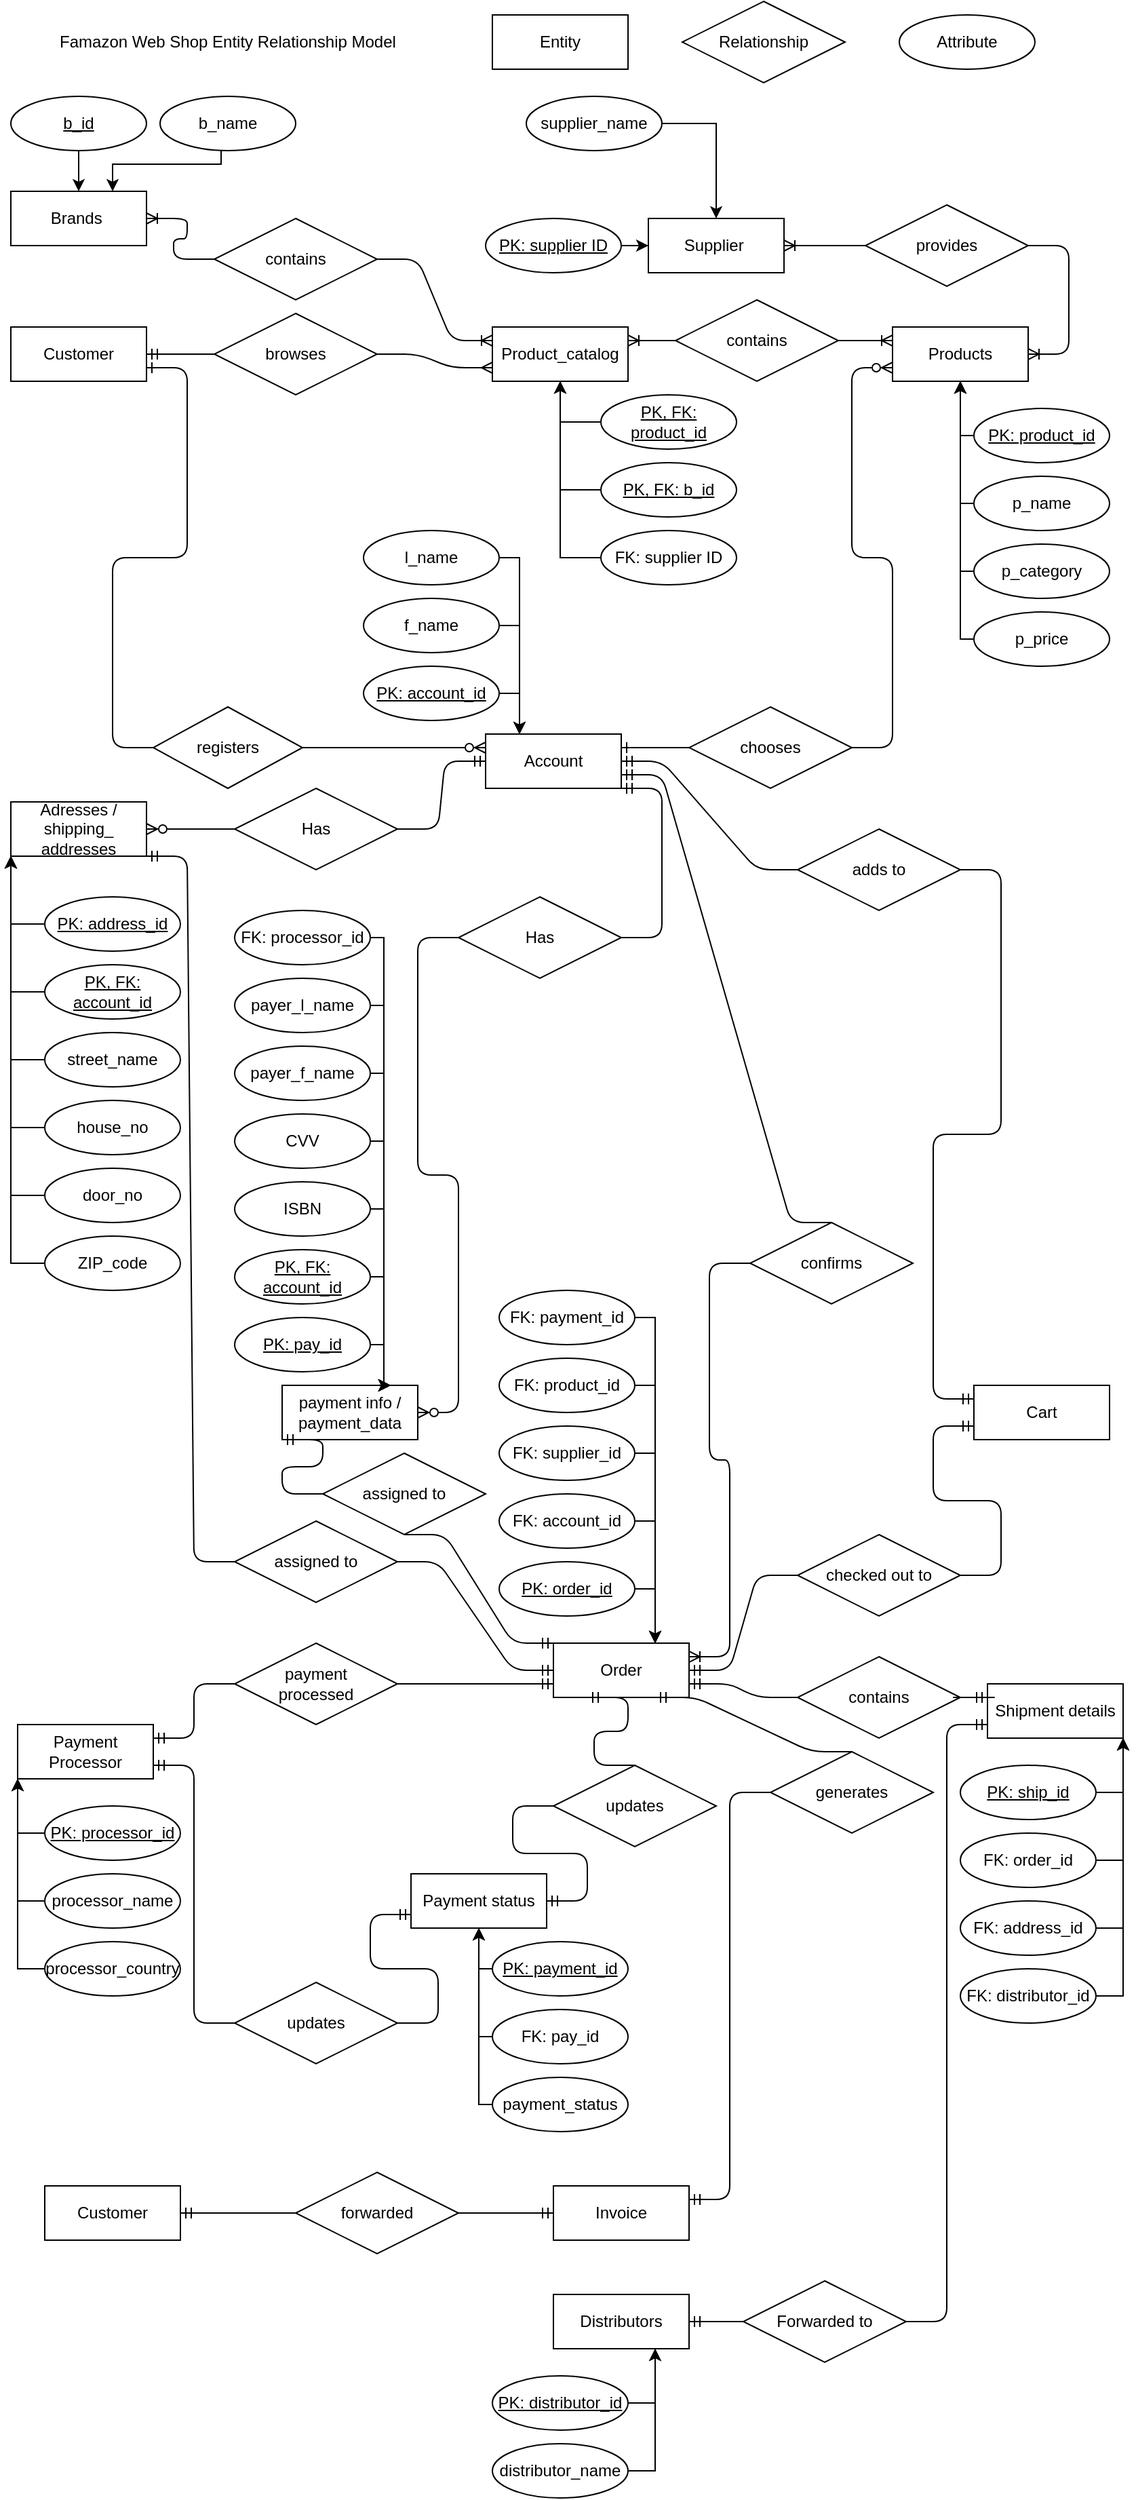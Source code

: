 <mxfile version="14.5.10" type="device"><diagram id="R2lEEEUBdFMjLlhIrx00" name="Page-1"><mxGraphModel dx="1155" dy="680" grid="1" gridSize="10" guides="1" tooltips="1" connect="1" arrows="1" fold="1" page="1" pageScale="1" pageWidth="850" pageHeight="1100" math="0" shadow="0" extFonts="Permanent Marker^https://fonts.googleapis.com/css?family=Permanent+Marker"><root><mxCell id="0"/><mxCell id="1" parent="0"/><mxCell id="iwod8kCGX-_8UVXkYe2u-27" value="Entity" style="whiteSpace=wrap;html=1;align=center;" vertex="1" parent="1"><mxGeometry x="370" y="20" width="100" height="40" as="geometry"/></mxCell><mxCell id="iwod8kCGX-_8UVXkYe2u-28" value="Famazon Web Shop Entity Relationship Model" style="text;html=1;strokeColor=none;fillColor=none;align=center;verticalAlign=middle;whiteSpace=wrap;rounded=0;" vertex="1" parent="1"><mxGeometry x="40" y="30" width="270" height="20" as="geometry"/></mxCell><mxCell id="iwod8kCGX-_8UVXkYe2u-29" value="Relationship" style="shape=rhombus;perimeter=rhombusPerimeter;whiteSpace=wrap;html=1;align=center;" vertex="1" parent="1"><mxGeometry x="510" y="10" width="120" height="60" as="geometry"/></mxCell><mxCell id="iwod8kCGX-_8UVXkYe2u-30" value="Attribute" style="ellipse;whiteSpace=wrap;html=1;align=center;" vertex="1" parent="1"><mxGeometry x="670" y="20" width="100" height="40" as="geometry"/></mxCell><mxCell id="iwod8kCGX-_8UVXkYe2u-31" value="Customer" style="whiteSpace=wrap;html=1;align=center;" vertex="1" parent="1"><mxGeometry x="15" y="250" width="100" height="40" as="geometry"/></mxCell><mxCell id="iwod8kCGX-_8UVXkYe2u-32" value="Has" style="shape=rhombus;perimeter=rhombusPerimeter;whiteSpace=wrap;html=1;align=center;" vertex="1" parent="1"><mxGeometry x="180" y="590" width="120" height="60" as="geometry"/></mxCell><mxCell id="iwod8kCGX-_8UVXkYe2u-33" value="payment info / payment_data" style="whiteSpace=wrap;html=1;align=center;" vertex="1" parent="1"><mxGeometry x="215" y="1030" width="100" height="40" as="geometry"/></mxCell><mxCell id="iwod8kCGX-_8UVXkYe2u-34" value="Has" style="shape=rhombus;perimeter=rhombusPerimeter;whiteSpace=wrap;html=1;align=center;" vertex="1" parent="1"><mxGeometry x="345" y="670" width="120" height="60" as="geometry"/></mxCell><mxCell id="iwod8kCGX-_8UVXkYe2u-35" value="Adresses / shipping_&lt;br&gt;addresses" style="whiteSpace=wrap;html=1;align=center;" vertex="1" parent="1"><mxGeometry x="15" y="600" width="100" height="40" as="geometry"/></mxCell><mxCell id="iwod8kCGX-_8UVXkYe2u-36" value="contains" style="shape=rhombus;perimeter=rhombusPerimeter;whiteSpace=wrap;html=1;align=center;" vertex="1" parent="1"><mxGeometry x="595" y="1230" width="120" height="60" as="geometry"/></mxCell><mxCell id="iwod8kCGX-_8UVXkYe2u-37" value="Product_catalog" style="whiteSpace=wrap;html=1;align=center;" vertex="1" parent="1"><mxGeometry x="370" y="250" width="100" height="40" as="geometry"/></mxCell><mxCell id="iwod8kCGX-_8UVXkYe2u-38" value="Supplier&amp;nbsp;" style="whiteSpace=wrap;html=1;align=center;" vertex="1" parent="1"><mxGeometry x="485" y="170" width="100" height="40" as="geometry"/></mxCell><mxCell id="iwod8kCGX-_8UVXkYe2u-39" value="provides" style="shape=rhombus;perimeter=rhombusPerimeter;whiteSpace=wrap;html=1;align=center;" vertex="1" parent="1"><mxGeometry x="645" y="160" width="120" height="60" as="geometry"/></mxCell><mxCell id="iwod8kCGX-_8UVXkYe2u-41" value="registers" style="shape=rhombus;perimeter=rhombusPerimeter;whiteSpace=wrap;html=1;align=center;" vertex="1" parent="1"><mxGeometry x="120" y="530" width="110" height="60" as="geometry"/></mxCell><mxCell id="iwod8kCGX-_8UVXkYe2u-42" value="Account" style="whiteSpace=wrap;html=1;align=center;" vertex="1" parent="1"><mxGeometry x="365" y="550" width="100" height="40" as="geometry"/></mxCell><mxCell id="iwod8kCGX-_8UVXkYe2u-45" value="Distributors" style="whiteSpace=wrap;html=1;align=center;" vertex="1" parent="1"><mxGeometry x="415" y="1700" width="100" height="40" as="geometry"/></mxCell><mxCell id="iwod8kCGX-_8UVXkYe2u-47" value="Order" style="whiteSpace=wrap;html=1;align=center;" vertex="1" parent="1"><mxGeometry x="415" y="1220" width="100" height="40" as="geometry"/></mxCell><mxCell id="iwod8kCGX-_8UVXkYe2u-48" value="Invoice" style="whiteSpace=wrap;html=1;align=center;" vertex="1" parent="1"><mxGeometry x="415" y="1620" width="100" height="40" as="geometry"/></mxCell><mxCell id="iwod8kCGX-_8UVXkYe2u-49" value="Payment status" style="whiteSpace=wrap;html=1;align=center;" vertex="1" parent="1"><mxGeometry x="310" y="1390" width="100" height="40" as="geometry"/></mxCell><mxCell id="iwod8kCGX-_8UVXkYe2u-50" value="Shipment details" style="whiteSpace=wrap;html=1;align=center;" vertex="1" parent="1"><mxGeometry x="735" y="1250" width="100" height="40" as="geometry"/></mxCell><mxCell id="iwod8kCGX-_8UVXkYe2u-51" value="Cart" style="whiteSpace=wrap;html=1;align=center;" vertex="1" parent="1"><mxGeometry x="725" y="1030" width="100" height="40" as="geometry"/></mxCell><mxCell id="iwod8kCGX-_8UVXkYe2u-52" value="Payment Processor" style="whiteSpace=wrap;html=1;align=center;" vertex="1" parent="1"><mxGeometry x="20" y="1280" width="100" height="40" as="geometry"/></mxCell><mxCell id="iwod8kCGX-_8UVXkYe2u-53" value="browses" style="shape=rhombus;perimeter=rhombusPerimeter;whiteSpace=wrap;html=1;align=center;" vertex="1" parent="1"><mxGeometry x="165" y="240" width="120" height="60" as="geometry"/></mxCell><mxCell id="iwod8kCGX-_8UVXkYe2u-54" value="contains" style="shape=rhombus;perimeter=rhombusPerimeter;whiteSpace=wrap;html=1;align=center;" vertex="1" parent="1"><mxGeometry x="165" y="170" width="120" height="60" as="geometry"/></mxCell><mxCell id="iwod8kCGX-_8UVXkYe2u-55" value="Brands&amp;nbsp;" style="whiteSpace=wrap;html=1;align=center;" vertex="1" parent="1"><mxGeometry x="15" y="150" width="100" height="40" as="geometry"/></mxCell><mxCell id="iwod8kCGX-_8UVXkYe2u-56" value="checked out to" style="shape=rhombus;perimeter=rhombusPerimeter;whiteSpace=wrap;html=1;align=center;" vertex="1" parent="1"><mxGeometry x="595" y="1140" width="120" height="60" as="geometry"/></mxCell><mxCell id="iwod8kCGX-_8UVXkYe2u-57" value="chooses" style="shape=rhombus;perimeter=rhombusPerimeter;whiteSpace=wrap;html=1;align=center;" vertex="1" parent="1"><mxGeometry x="515" y="530" width="120" height="60" as="geometry"/></mxCell><mxCell id="iwod8kCGX-_8UVXkYe2u-58" value="confirms" style="shape=rhombus;perimeter=rhombusPerimeter;whiteSpace=wrap;html=1;align=center;" vertex="1" parent="1"><mxGeometry x="560" y="910" width="120" height="60" as="geometry"/></mxCell><mxCell id="iwod8kCGX-_8UVXkYe2u-60" value="" style="edgeStyle=entityRelationEdgeStyle;fontSize=12;html=1;endArrow=ERmandOne;entryX=1;entryY=0.5;entryDx=0;entryDy=0;exitX=0;exitY=0.5;exitDx=0;exitDy=0;" edge="1" parent="1" source="iwod8kCGX-_8UVXkYe2u-53" target="iwod8kCGX-_8UVXkYe2u-31"><mxGeometry width="100" height="100" relative="1" as="geometry"><mxPoint x="325" y="460" as="sourcePoint"/><mxPoint x="425" y="360" as="targetPoint"/></mxGeometry></mxCell><mxCell id="iwod8kCGX-_8UVXkYe2u-61" value="" style="edgeStyle=entityRelationEdgeStyle;fontSize=12;html=1;endArrow=ERmany;entryX=0;entryY=0.75;entryDx=0;entryDy=0;exitX=1;exitY=0.5;exitDx=0;exitDy=0;" edge="1" parent="1" source="iwod8kCGX-_8UVXkYe2u-53" target="iwod8kCGX-_8UVXkYe2u-37"><mxGeometry width="100" height="100" relative="1" as="geometry"><mxPoint x="205" y="420" as="sourcePoint"/><mxPoint x="305" y="320" as="targetPoint"/></mxGeometry></mxCell><mxCell id="iwod8kCGX-_8UVXkYe2u-63" value="" style="edgeStyle=entityRelationEdgeStyle;fontSize=12;html=1;endArrow=ERoneToMany;entryX=1;entryY=0.5;entryDx=0;entryDy=0;exitX=0;exitY=0.5;exitDx=0;exitDy=0;" edge="1" parent="1" source="iwod8kCGX-_8UVXkYe2u-54" target="iwod8kCGX-_8UVXkYe2u-55"><mxGeometry width="100" height="100" relative="1" as="geometry"><mxPoint x="365" y="730" as="sourcePoint"/><mxPoint x="465" y="630" as="targetPoint"/></mxGeometry></mxCell><mxCell id="iwod8kCGX-_8UVXkYe2u-64" value="" style="edgeStyle=entityRelationEdgeStyle;fontSize=12;html=1;endArrow=ERoneToMany;entryX=0;entryY=0.25;entryDx=0;entryDy=0;exitX=1;exitY=0.5;exitDx=0;exitDy=0;" edge="1" parent="1" source="iwod8kCGX-_8UVXkYe2u-54" target="iwod8kCGX-_8UVXkYe2u-37"><mxGeometry width="100" height="100" relative="1" as="geometry"><mxPoint x="365" y="160" as="sourcePoint"/><mxPoint x="515" y="310" as="targetPoint"/></mxGeometry></mxCell><mxCell id="iwod8kCGX-_8UVXkYe2u-65" value="" style="edgeStyle=entityRelationEdgeStyle;fontSize=12;html=1;endArrow=ERoneToMany;entryX=1;entryY=0.5;entryDx=0;entryDy=0;exitX=0;exitY=0.5;exitDx=0;exitDy=0;" edge="1" parent="1" source="iwod8kCGX-_8UVXkYe2u-39" target="iwod8kCGX-_8UVXkYe2u-38"><mxGeometry width="100" height="100" relative="1" as="geometry"><mxPoint x="695" y="440" as="sourcePoint"/><mxPoint x="795" y="340" as="targetPoint"/></mxGeometry></mxCell><mxCell id="iwod8kCGX-_8UVXkYe2u-66" value="" style="edgeStyle=entityRelationEdgeStyle;fontSize=12;html=1;endArrow=ERoneToMany;entryX=1;entryY=0.5;entryDx=0;entryDy=0;exitX=1;exitY=0.5;exitDx=0;exitDy=0;" edge="1" parent="1" source="iwod8kCGX-_8UVXkYe2u-39" target="iwod8kCGX-_8UVXkYe2u-67"><mxGeometry width="100" height="100" relative="1" as="geometry"><mxPoint x="625" y="430" as="sourcePoint"/><mxPoint x="725" y="330" as="targetPoint"/></mxGeometry></mxCell><mxCell id="iwod8kCGX-_8UVXkYe2u-67" value="Products" style="whiteSpace=wrap;html=1;align=center;" vertex="1" parent="1"><mxGeometry x="665" y="250" width="100" height="40" as="geometry"/></mxCell><mxCell id="iwod8kCGX-_8UVXkYe2u-68" value="contains" style="shape=rhombus;perimeter=rhombusPerimeter;whiteSpace=wrap;html=1;align=center;" vertex="1" parent="1"><mxGeometry x="505" y="230" width="120" height="60" as="geometry"/></mxCell><mxCell id="iwod8kCGX-_8UVXkYe2u-69" value="" style="edgeStyle=entityRelationEdgeStyle;fontSize=12;html=1;endArrow=ERoneToMany;entryX=0;entryY=0.25;entryDx=0;entryDy=0;exitX=1;exitY=0.5;exitDx=0;exitDy=0;" edge="1" parent="1" source="iwod8kCGX-_8UVXkYe2u-68" target="iwod8kCGX-_8UVXkYe2u-67"><mxGeometry width="100" height="100" relative="1" as="geometry"><mxPoint x="395" y="220" as="sourcePoint"/><mxPoint x="495" y="120" as="targetPoint"/></mxGeometry></mxCell><mxCell id="iwod8kCGX-_8UVXkYe2u-70" value="" style="edgeStyle=entityRelationEdgeStyle;fontSize=12;html=1;endArrow=ERoneToMany;exitX=0;exitY=0.5;exitDx=0;exitDy=0;entryX=1;entryY=0.25;entryDx=0;entryDy=0;" edge="1" parent="1" source="iwod8kCGX-_8UVXkYe2u-68" target="iwod8kCGX-_8UVXkYe2u-37"><mxGeometry width="100" height="100" relative="1" as="geometry"><mxPoint x="385" y="150" as="sourcePoint"/><mxPoint x="485" y="50" as="targetPoint"/></mxGeometry></mxCell><mxCell id="iwod8kCGX-_8UVXkYe2u-71" value="" style="edgeStyle=entityRelationEdgeStyle;fontSize=12;html=1;endArrow=ERone;endFill=1;entryX=1;entryY=0.75;entryDx=0;entryDy=0;exitX=0;exitY=0.5;exitDx=0;exitDy=0;" edge="1" parent="1" source="iwod8kCGX-_8UVXkYe2u-41" target="iwod8kCGX-_8UVXkYe2u-31"><mxGeometry width="100" height="100" relative="1" as="geometry"><mxPoint x="55" y="520" as="sourcePoint"/><mxPoint x="155" y="420" as="targetPoint"/></mxGeometry></mxCell><mxCell id="iwod8kCGX-_8UVXkYe2u-73" value="" style="edgeStyle=entityRelationEdgeStyle;fontSize=12;html=1;endArrow=ERzeroToMany;endFill=1;exitX=1;exitY=0.5;exitDx=0;exitDy=0;entryX=0;entryY=0.25;entryDx=0;entryDy=0;" edge="1" parent="1" source="iwod8kCGX-_8UVXkYe2u-41" target="iwod8kCGX-_8UVXkYe2u-42"><mxGeometry width="100" height="100" relative="1" as="geometry"><mxPoint x="265" y="750" as="sourcePoint"/><mxPoint x="365" y="650" as="targetPoint"/></mxGeometry></mxCell><mxCell id="iwod8kCGX-_8UVXkYe2u-75" value="" style="edgeStyle=entityRelationEdgeStyle;fontSize=12;html=1;endArrow=ERone;endFill=1;entryX=1;entryY=0.25;entryDx=0;entryDy=0;exitX=0;exitY=0.5;exitDx=0;exitDy=0;" edge="1" parent="1" source="iwod8kCGX-_8UVXkYe2u-57" target="iwod8kCGX-_8UVXkYe2u-42"><mxGeometry width="100" height="100" relative="1" as="geometry"><mxPoint x="205" y="830" as="sourcePoint"/><mxPoint x="305" y="730" as="targetPoint"/></mxGeometry></mxCell><mxCell id="iwod8kCGX-_8UVXkYe2u-76" value="" style="edgeStyle=entityRelationEdgeStyle;fontSize=12;html=1;endArrow=ERzeroToMany;endFill=1;exitX=1;exitY=0.5;exitDx=0;exitDy=0;entryX=0;entryY=0.75;entryDx=0;entryDy=0;" edge="1" parent="1" source="iwod8kCGX-_8UVXkYe2u-57" target="iwod8kCGX-_8UVXkYe2u-67"><mxGeometry width="100" height="100" relative="1" as="geometry"><mxPoint x="625" y="410" as="sourcePoint"/><mxPoint x="725" y="310" as="targetPoint"/></mxGeometry></mxCell><mxCell id="iwod8kCGX-_8UVXkYe2u-78" value="" style="edgeStyle=entityRelationEdgeStyle;fontSize=12;html=1;endArrow=ERzeroToMany;endFill=1;exitX=0;exitY=0.5;exitDx=0;exitDy=0;entryX=1;entryY=0.5;entryDx=0;entryDy=0;" edge="1" parent="1" source="iwod8kCGX-_8UVXkYe2u-32" target="iwod8kCGX-_8UVXkYe2u-35"><mxGeometry width="100" height="100" relative="1" as="geometry"><mxPoint x="125" y="1070" as="sourcePoint"/><mxPoint x="225" y="970" as="targetPoint"/></mxGeometry></mxCell><mxCell id="iwod8kCGX-_8UVXkYe2u-80" value="" style="edgeStyle=entityRelationEdgeStyle;fontSize=12;html=1;endArrow=ERzeroToMany;endFill=1;exitX=0;exitY=0.5;exitDx=0;exitDy=0;entryX=1;entryY=0.5;entryDx=0;entryDy=0;" edge="1" parent="1" source="iwod8kCGX-_8UVXkYe2u-34" target="iwod8kCGX-_8UVXkYe2u-33"><mxGeometry width="100" height="100" relative="1" as="geometry"><mxPoint x="345" y="770" as="sourcePoint"/><mxPoint x="285" y="1150" as="targetPoint"/></mxGeometry></mxCell><mxCell id="iwod8kCGX-_8UVXkYe2u-81" value="adds to" style="shape=rhombus;perimeter=rhombusPerimeter;whiteSpace=wrap;html=1;align=center;" vertex="1" parent="1"><mxGeometry x="595" y="620" width="120" height="60" as="geometry"/></mxCell><mxCell id="iwod8kCGX-_8UVXkYe2u-82" value="" style="edgeStyle=entityRelationEdgeStyle;fontSize=12;html=1;endArrow=ERmandOne;entryX=1;entryY=0.5;entryDx=0;entryDy=0;exitX=0;exitY=0.5;exitDx=0;exitDy=0;" edge="1" parent="1" source="iwod8kCGX-_8UVXkYe2u-81" target="iwod8kCGX-_8UVXkYe2u-42"><mxGeometry width="100" height="100" relative="1" as="geometry"><mxPoint x="325" y="830" as="sourcePoint"/><mxPoint x="425" y="730" as="targetPoint"/></mxGeometry></mxCell><mxCell id="iwod8kCGX-_8UVXkYe2u-83" value="" style="edgeStyle=entityRelationEdgeStyle;fontSize=12;html=1;endArrow=ERmandOne;entryX=0;entryY=0.5;entryDx=0;entryDy=0;exitX=1;exitY=0.5;exitDx=0;exitDy=0;" edge="1" parent="1" source="iwod8kCGX-_8UVXkYe2u-32" target="iwod8kCGX-_8UVXkYe2u-42"><mxGeometry width="100" height="100" relative="1" as="geometry"><mxPoint x="475" y="660" as="sourcePoint"/><mxPoint x="435" y="580" as="targetPoint"/></mxGeometry></mxCell><mxCell id="iwod8kCGX-_8UVXkYe2u-84" value="" style="edgeStyle=entityRelationEdgeStyle;fontSize=12;html=1;endArrow=ERmandOne;entryX=1;entryY=1;entryDx=0;entryDy=0;exitX=1;exitY=0.5;exitDx=0;exitDy=0;" edge="1" parent="1" source="iwod8kCGX-_8UVXkYe2u-34" target="iwod8kCGX-_8UVXkYe2u-42"><mxGeometry width="100" height="100" relative="1" as="geometry"><mxPoint x="270.0" y="650" as="sourcePoint"/><mxPoint x="335.0" y="580" as="targetPoint"/></mxGeometry></mxCell><mxCell id="iwod8kCGX-_8UVXkYe2u-85" value="" style="edgeStyle=entityRelationEdgeStyle;fontSize=12;html=1;endArrow=ERmandOne;exitX=1;exitY=0.5;exitDx=0;exitDy=0;entryX=0;entryY=0.25;entryDx=0;entryDy=0;" edge="1" parent="1" source="iwod8kCGX-_8UVXkYe2u-81" target="iwod8kCGX-_8UVXkYe2u-51"><mxGeometry width="100" height="100" relative="1" as="geometry"><mxPoint x="515" y="800" as="sourcePoint"/><mxPoint x="615" y="700" as="targetPoint"/></mxGeometry></mxCell><mxCell id="iwod8kCGX-_8UVXkYe2u-86" value="" style="edgeStyle=entityRelationEdgeStyle;fontSize=12;html=1;endArrow=ERmandOne;entryX=0;entryY=0.75;entryDx=0;entryDy=0;exitX=1;exitY=0.5;exitDx=0;exitDy=0;" edge="1" parent="1" source="iwod8kCGX-_8UVXkYe2u-56" target="iwod8kCGX-_8UVXkYe2u-51"><mxGeometry width="100" height="100" relative="1" as="geometry"><mxPoint x="725" y="1330" as="sourcePoint"/><mxPoint x="825" y="1230" as="targetPoint"/></mxGeometry></mxCell><mxCell id="iwod8kCGX-_8UVXkYe2u-88" value="" style="edgeStyle=entityRelationEdgeStyle;fontSize=12;html=1;endArrow=ERmandOne;exitX=0;exitY=0.5;exitDx=0;exitDy=0;entryX=1;entryY=0.5;entryDx=0;entryDy=0;" edge="1" parent="1" source="iwod8kCGX-_8UVXkYe2u-56" target="iwod8kCGX-_8UVXkYe2u-47"><mxGeometry width="100" height="100" relative="1" as="geometry"><mxPoint x="345" y="1460" as="sourcePoint"/><mxPoint x="445" y="1360" as="targetPoint"/></mxGeometry></mxCell><mxCell id="iwod8kCGX-_8UVXkYe2u-89" value="" style="edgeStyle=entityRelationEdgeStyle;fontSize=12;html=1;endArrow=ERmandOne;entryX=1;entryY=0.75;entryDx=0;entryDy=0;exitX=0.5;exitY=0;exitDx=0;exitDy=0;" edge="1" parent="1" source="iwod8kCGX-_8UVXkYe2u-58" target="iwod8kCGX-_8UVXkYe2u-42"><mxGeometry width="100" height="100" relative="1" as="geometry"><mxPoint x="375" y="780" as="sourcePoint"/><mxPoint x="475" y="680" as="targetPoint"/></mxGeometry></mxCell><mxCell id="iwod8kCGX-_8UVXkYe2u-90" value="" style="edgeStyle=entityRelationEdgeStyle;fontSize=12;html=1;endArrow=ERoneToMany;exitX=0;exitY=0.5;exitDx=0;exitDy=0;entryX=1;entryY=0.25;entryDx=0;entryDy=0;" edge="1" parent="1" source="iwod8kCGX-_8UVXkYe2u-58" target="iwod8kCGX-_8UVXkYe2u-47"><mxGeometry width="100" height="100" relative="1" as="geometry"><mxPoint x="525.0" y="1040" as="sourcePoint"/><mxPoint x="315" y="1370" as="targetPoint"/></mxGeometry></mxCell><mxCell id="iwod8kCGX-_8UVXkYe2u-91" value="" style="edgeStyle=entityRelationEdgeStyle;fontSize=12;html=1;endArrow=ERmandOne;entryX=0;entryY=0.5;entryDx=0;entryDy=0;exitX=1;exitY=0.5;exitDx=0;exitDy=0;" edge="1" parent="1" source="iwod8kCGX-_8UVXkYe2u-92" target="iwod8kCGX-_8UVXkYe2u-47"><mxGeometry width="100" height="100" relative="1" as="geometry"><mxPoint x="120" y="1410" as="sourcePoint"/><mxPoint x="220" y="1310" as="targetPoint"/></mxGeometry></mxCell><mxCell id="iwod8kCGX-_8UVXkYe2u-92" value="assigned to" style="shape=rhombus;perimeter=rhombusPerimeter;whiteSpace=wrap;html=1;align=center;" vertex="1" parent="1"><mxGeometry x="180" y="1130" width="120" height="60" as="geometry"/></mxCell><mxCell id="iwod8kCGX-_8UVXkYe2u-93" value="assigned to" style="shape=rhombus;perimeter=rhombusPerimeter;whiteSpace=wrap;html=1;align=center;" vertex="1" parent="1"><mxGeometry x="245" y="1080" width="120" height="60" as="geometry"/></mxCell><mxCell id="iwod8kCGX-_8UVXkYe2u-94" value="" style="edgeStyle=entityRelationEdgeStyle;fontSize=12;html=1;endArrow=ERmandOne;exitX=0;exitY=0.5;exitDx=0;exitDy=0;entryX=1;entryY=1;entryDx=0;entryDy=0;" edge="1" parent="1" source="iwod8kCGX-_8UVXkYe2u-92" target="iwod8kCGX-_8UVXkYe2u-35"><mxGeometry width="100" height="100" relative="1" as="geometry"><mxPoint x="75" y="1120" as="sourcePoint"/><mxPoint x="80" y="660" as="targetPoint"/></mxGeometry></mxCell><mxCell id="iwod8kCGX-_8UVXkYe2u-96" value="" style="edgeStyle=entityRelationEdgeStyle;fontSize=12;html=1;endArrow=ERmandOne;entryX=0;entryY=1;entryDx=0;entryDy=0;exitX=0;exitY=0.5;exitDx=0;exitDy=0;" edge="1" parent="1" source="iwod8kCGX-_8UVXkYe2u-93" target="iwod8kCGX-_8UVXkYe2u-33"><mxGeometry width="100" height="100" relative="1" as="geometry"><mxPoint x="235" y="1370" as="sourcePoint"/><mxPoint x="335" y="1270" as="targetPoint"/></mxGeometry></mxCell><mxCell id="iwod8kCGX-_8UVXkYe2u-97" value="" style="edgeStyle=entityRelationEdgeStyle;fontSize=12;html=1;endArrow=ERmandOne;exitX=0.5;exitY=1;exitDx=0;exitDy=0;entryX=0;entryY=0;entryDx=0;entryDy=0;" edge="1" parent="1" source="iwod8kCGX-_8UVXkYe2u-93" target="iwod8kCGX-_8UVXkYe2u-47"><mxGeometry width="100" height="100" relative="1" as="geometry"><mxPoint x="25" y="1470" as="sourcePoint"/><mxPoint x="125" y="1370" as="targetPoint"/></mxGeometry></mxCell><mxCell id="iwod8kCGX-_8UVXkYe2u-98" value="" style="edgeStyle=entityRelationEdgeStyle;fontSize=12;html=1;endArrow=ERmandOne;entryX=1;entryY=0.75;entryDx=0;entryDy=0;" edge="1" parent="1" source="iwod8kCGX-_8UVXkYe2u-36" target="iwod8kCGX-_8UVXkYe2u-47"><mxGeometry width="100" height="100" relative="1" as="geometry"><mxPoint x="225" y="1650" as="sourcePoint"/><mxPoint x="325" y="1550" as="targetPoint"/></mxGeometry></mxCell><mxCell id="iwod8kCGX-_8UVXkYe2u-99" value="" style="edgeStyle=entityRelationEdgeStyle;fontSize=12;html=1;endArrow=ERmandOne;exitX=1;exitY=0.5;exitDx=0;exitDy=0;entryX=0;entryY=0.25;entryDx=0;entryDy=0;" edge="1" parent="1" source="iwod8kCGX-_8UVXkYe2u-36" target="iwod8kCGX-_8UVXkYe2u-50"><mxGeometry width="100" height="100" relative="1" as="geometry"><mxPoint x="595" y="1610" as="sourcePoint"/><mxPoint x="695" y="1510" as="targetPoint"/></mxGeometry></mxCell><mxCell id="iwod8kCGX-_8UVXkYe2u-100" value="payment&lt;br&gt;processed" style="shape=rhombus;perimeter=rhombusPerimeter;whiteSpace=wrap;html=1;align=center;" vertex="1" parent="1"><mxGeometry x="180" y="1220" width="120" height="60" as="geometry"/></mxCell><mxCell id="iwod8kCGX-_8UVXkYe2u-101" value="" style="edgeStyle=entityRelationEdgeStyle;fontSize=12;html=1;endArrow=ERmandOne;entryX=0;entryY=0.75;entryDx=0;entryDy=0;exitX=1;exitY=0.5;exitDx=0;exitDy=0;" edge="1" parent="1" source="iwod8kCGX-_8UVXkYe2u-100" target="iwod8kCGX-_8UVXkYe2u-47"><mxGeometry width="100" height="100" relative="1" as="geometry"><mxPoint x="215" y="1540" as="sourcePoint"/><mxPoint x="315" y="1440" as="targetPoint"/></mxGeometry></mxCell><mxCell id="iwod8kCGX-_8UVXkYe2u-102" value="" style="edgeStyle=entityRelationEdgeStyle;fontSize=12;html=1;endArrow=ERmandOne;entryX=1;entryY=0.25;entryDx=0;entryDy=0;exitX=0;exitY=0.5;exitDx=0;exitDy=0;" edge="1" parent="1" source="iwod8kCGX-_8UVXkYe2u-100" target="iwod8kCGX-_8UVXkYe2u-52"><mxGeometry width="100" height="100" relative="1" as="geometry"><mxPoint x="95" y="1570" as="sourcePoint"/><mxPoint x="195" y="1470" as="targetPoint"/></mxGeometry></mxCell><mxCell id="iwod8kCGX-_8UVXkYe2u-103" value="updates" style="shape=rhombus;perimeter=rhombusPerimeter;whiteSpace=wrap;html=1;align=center;" vertex="1" parent="1"><mxGeometry x="180" y="1470" width="120" height="60" as="geometry"/></mxCell><mxCell id="iwod8kCGX-_8UVXkYe2u-104" value="" style="edgeStyle=entityRelationEdgeStyle;fontSize=12;html=1;endArrow=ERmandOne;entryX=1;entryY=0.75;entryDx=0;entryDy=0;exitX=0;exitY=0.5;exitDx=0;exitDy=0;" edge="1" parent="1" source="iwod8kCGX-_8UVXkYe2u-103" target="iwod8kCGX-_8UVXkYe2u-52"><mxGeometry width="100" height="100" relative="1" as="geometry"><mxPoint x="75" y="1570" as="sourcePoint"/><mxPoint x="175" y="1470" as="targetPoint"/></mxGeometry></mxCell><mxCell id="iwod8kCGX-_8UVXkYe2u-105" value="" style="edgeStyle=entityRelationEdgeStyle;fontSize=12;html=1;endArrow=ERmandOne;entryX=0;entryY=0.75;entryDx=0;entryDy=0;exitX=1;exitY=0.5;exitDx=0;exitDy=0;" edge="1" parent="1" source="iwod8kCGX-_8UVXkYe2u-103" target="iwod8kCGX-_8UVXkYe2u-49"><mxGeometry width="100" height="100" relative="1" as="geometry"><mxPoint x="245" y="1560" as="sourcePoint"/><mxPoint x="265" y="1560" as="targetPoint"/></mxGeometry></mxCell><mxCell id="iwod8kCGX-_8UVXkYe2u-106" value="updates" style="shape=rhombus;perimeter=rhombusPerimeter;whiteSpace=wrap;html=1;align=center;" vertex="1" parent="1"><mxGeometry x="415" y="1310" width="120" height="60" as="geometry"/></mxCell><mxCell id="iwod8kCGX-_8UVXkYe2u-109" value="" style="edgeStyle=entityRelationEdgeStyle;fontSize=12;html=1;endArrow=ERmandOne;entryX=1;entryY=0.5;entryDx=0;entryDy=0;exitX=0;exitY=0.5;exitDx=0;exitDy=0;" edge="1" parent="1" source="iwod8kCGX-_8UVXkYe2u-106" target="iwod8kCGX-_8UVXkYe2u-49"><mxGeometry width="100" height="100" relative="1" as="geometry"><mxPoint x="365" y="1560" as="sourcePoint"/><mxPoint x="465" y="1460" as="targetPoint"/></mxGeometry></mxCell><mxCell id="iwod8kCGX-_8UVXkYe2u-110" value="" style="edgeStyle=entityRelationEdgeStyle;fontSize=12;html=1;endArrow=ERmandOne;entryX=0.25;entryY=1;entryDx=0;entryDy=0;exitX=0.5;exitY=0;exitDx=0;exitDy=0;" edge="1" parent="1" source="iwod8kCGX-_8UVXkYe2u-106" target="iwod8kCGX-_8UVXkYe2u-47"><mxGeometry width="100" height="100" relative="1" as="geometry"><mxPoint x="415" y="1480" as="sourcePoint"/><mxPoint x="515" y="1380" as="targetPoint"/></mxGeometry></mxCell><mxCell id="iwod8kCGX-_8UVXkYe2u-111" value="generates" style="shape=rhombus;perimeter=rhombusPerimeter;whiteSpace=wrap;html=1;align=center;" vertex="1" parent="1"><mxGeometry x="575" y="1300" width="120" height="60" as="geometry"/></mxCell><mxCell id="iwod8kCGX-_8UVXkYe2u-112" value="Forwarded to" style="shape=rhombus;perimeter=rhombusPerimeter;whiteSpace=wrap;html=1;align=center;" vertex="1" parent="1"><mxGeometry x="555" y="1690" width="120" height="60" as="geometry"/></mxCell><mxCell id="iwod8kCGX-_8UVXkYe2u-113" value="" style="edgeStyle=entityRelationEdgeStyle;fontSize=12;html=1;endArrow=ERmandOne;entryX=0;entryY=0.75;entryDx=0;entryDy=0;exitX=1;exitY=0.5;exitDx=0;exitDy=0;" edge="1" parent="1" source="iwod8kCGX-_8UVXkYe2u-112" target="iwod8kCGX-_8UVXkYe2u-50"><mxGeometry width="100" height="100" relative="1" as="geometry"><mxPoint x="625" y="1490" as="sourcePoint"/><mxPoint x="725" y="1390" as="targetPoint"/></mxGeometry></mxCell><mxCell id="iwod8kCGX-_8UVXkYe2u-114" value="" style="edgeStyle=entityRelationEdgeStyle;fontSize=12;html=1;endArrow=ERmandOne;exitX=0;exitY=0.5;exitDx=0;exitDy=0;entryX=1;entryY=0.5;entryDx=0;entryDy=0;" edge="1" parent="1" source="iwod8kCGX-_8UVXkYe2u-112" target="iwod8kCGX-_8UVXkYe2u-45"><mxGeometry width="100" height="100" relative="1" as="geometry"><mxPoint x="660" y="1870" as="sourcePoint"/><mxPoint x="760" y="1770" as="targetPoint"/></mxGeometry></mxCell><mxCell id="iwod8kCGX-_8UVXkYe2u-115" value="" style="edgeStyle=entityRelationEdgeStyle;fontSize=12;html=1;endArrow=ERmandOne;entryX=0.75;entryY=1;entryDx=0;entryDy=0;exitX=0.5;exitY=0;exitDx=0;exitDy=0;" edge="1" parent="1" source="iwod8kCGX-_8UVXkYe2u-111" target="iwod8kCGX-_8UVXkYe2u-47"><mxGeometry width="100" height="100" relative="1" as="geometry"><mxPoint x="570" y="1500" as="sourcePoint"/><mxPoint x="670" y="1400" as="targetPoint"/></mxGeometry></mxCell><mxCell id="iwod8kCGX-_8UVXkYe2u-116" value="" style="edgeStyle=entityRelationEdgeStyle;fontSize=12;html=1;endArrow=ERmandOne;entryX=1;entryY=0.25;entryDx=0;entryDy=0;exitX=0;exitY=0.5;exitDx=0;exitDy=0;" edge="1" parent="1" source="iwod8kCGX-_8UVXkYe2u-111" target="iwod8kCGX-_8UVXkYe2u-48"><mxGeometry width="100" height="100" relative="1" as="geometry"><mxPoint x="500" y="1500" as="sourcePoint"/><mxPoint x="600" y="1400" as="targetPoint"/></mxGeometry></mxCell><mxCell id="iwod8kCGX-_8UVXkYe2u-117" value="Customer" style="whiteSpace=wrap;html=1;align=center;" vertex="1" parent="1"><mxGeometry x="40" y="1620" width="100" height="40" as="geometry"/></mxCell><mxCell id="iwod8kCGX-_8UVXkYe2u-118" value="forwarded" style="shape=rhombus;perimeter=rhombusPerimeter;whiteSpace=wrap;html=1;align=center;" vertex="1" parent="1"><mxGeometry x="225" y="1610" width="120" height="60" as="geometry"/></mxCell><mxCell id="iwod8kCGX-_8UVXkYe2u-119" value="" style="edgeStyle=entityRelationEdgeStyle;fontSize=12;html=1;endArrow=ERmandOne;entryX=0;entryY=0.5;entryDx=0;entryDy=0;exitX=1;exitY=0.5;exitDx=0;exitDy=0;" edge="1" parent="1" source="iwod8kCGX-_8UVXkYe2u-118" target="iwod8kCGX-_8UVXkYe2u-48"><mxGeometry width="100" height="100" relative="1" as="geometry"><mxPoint x="290" y="1760" as="sourcePoint"/><mxPoint x="390" y="1660" as="targetPoint"/></mxGeometry></mxCell><mxCell id="iwod8kCGX-_8UVXkYe2u-120" value="" style="edgeStyle=entityRelationEdgeStyle;fontSize=12;html=1;endArrow=ERmandOne;entryX=1;entryY=0.5;entryDx=0;entryDy=0;exitX=0;exitY=0.5;exitDx=0;exitDy=0;" edge="1" parent="1" source="iwod8kCGX-_8UVXkYe2u-118" target="iwod8kCGX-_8UVXkYe2u-117"><mxGeometry width="100" height="100" relative="1" as="geometry"><mxPoint x="120" y="1820" as="sourcePoint"/><mxPoint x="220" y="1720" as="targetPoint"/></mxGeometry></mxCell><mxCell id="iwod8kCGX-_8UVXkYe2u-123" style="edgeStyle=orthogonalEdgeStyle;rounded=0;orthogonalLoop=1;jettySize=auto;html=1;exitX=1;exitY=0.5;exitDx=0;exitDy=0;" edge="1" parent="1" source="iwod8kCGX-_8UVXkYe2u-121" target="iwod8kCGX-_8UVXkYe2u-38"><mxGeometry relative="1" as="geometry"/></mxCell><mxCell id="iwod8kCGX-_8UVXkYe2u-121" value="&lt;u&gt;PK: supplier ID&lt;/u&gt;" style="ellipse;whiteSpace=wrap;html=1;align=center;" vertex="1" parent="1"><mxGeometry x="365" y="170" width="100" height="40" as="geometry"/></mxCell><mxCell id="iwod8kCGX-_8UVXkYe2u-124" style="edgeStyle=orthogonalEdgeStyle;rounded=0;orthogonalLoop=1;jettySize=auto;html=1;entryX=0.5;entryY=0;entryDx=0;entryDy=0;exitX=1;exitY=0.5;exitDx=0;exitDy=0;" edge="1" parent="1" source="iwod8kCGX-_8UVXkYe2u-122" target="iwod8kCGX-_8UVXkYe2u-38"><mxGeometry relative="1" as="geometry"/></mxCell><mxCell id="iwod8kCGX-_8UVXkYe2u-122" value="supplier_name" style="ellipse;whiteSpace=wrap;html=1;align=center;" vertex="1" parent="1"><mxGeometry x="395" y="80" width="100" height="40" as="geometry"/></mxCell><mxCell id="iwod8kCGX-_8UVXkYe2u-130" style="edgeStyle=orthogonalEdgeStyle;rounded=0;orthogonalLoop=1;jettySize=auto;html=1;exitX=0;exitY=0.5;exitDx=0;exitDy=0;entryX=0.5;entryY=1;entryDx=0;entryDy=0;" edge="1" parent="1" source="iwod8kCGX-_8UVXkYe2u-125" target="iwod8kCGX-_8UVXkYe2u-67"><mxGeometry relative="1" as="geometry"><Array as="points"><mxPoint x="715" y="330"/></Array></mxGeometry></mxCell><mxCell id="iwod8kCGX-_8UVXkYe2u-125" value="&lt;u&gt;PK: product_id&lt;/u&gt;" style="ellipse;whiteSpace=wrap;html=1;align=center;" vertex="1" parent="1"><mxGeometry x="725" y="310" width="100" height="40" as="geometry"/></mxCell><mxCell id="iwod8kCGX-_8UVXkYe2u-131" style="edgeStyle=orthogonalEdgeStyle;rounded=0;orthogonalLoop=1;jettySize=auto;html=1;exitX=0;exitY=0.5;exitDx=0;exitDy=0;entryX=0.5;entryY=1;entryDx=0;entryDy=0;" edge="1" parent="1" source="iwod8kCGX-_8UVXkYe2u-126" target="iwod8kCGX-_8UVXkYe2u-67"><mxGeometry relative="1" as="geometry"><mxPoint x="690" y="330" as="targetPoint"/><Array as="points"><mxPoint x="715" y="380"/></Array></mxGeometry></mxCell><mxCell id="iwod8kCGX-_8UVXkYe2u-126" value="p_name" style="ellipse;whiteSpace=wrap;html=1;align=center;" vertex="1" parent="1"><mxGeometry x="725" y="360" width="100" height="40" as="geometry"/></mxCell><mxCell id="iwod8kCGX-_8UVXkYe2u-132" style="edgeStyle=orthogonalEdgeStyle;rounded=0;orthogonalLoop=1;jettySize=auto;html=1;exitX=0;exitY=0.5;exitDx=0;exitDy=0;entryX=0.5;entryY=1;entryDx=0;entryDy=0;" edge="1" parent="1" source="iwod8kCGX-_8UVXkYe2u-127" target="iwod8kCGX-_8UVXkYe2u-67"><mxGeometry relative="1" as="geometry"><mxPoint x="690" y="300" as="targetPoint"/><Array as="points"><mxPoint x="715" y="430"/></Array></mxGeometry></mxCell><mxCell id="iwod8kCGX-_8UVXkYe2u-127" value="p_category" style="ellipse;whiteSpace=wrap;html=1;align=center;" vertex="1" parent="1"><mxGeometry x="725" y="410" width="100" height="40" as="geometry"/></mxCell><mxCell id="iwod8kCGX-_8UVXkYe2u-133" style="edgeStyle=orthogonalEdgeStyle;rounded=0;orthogonalLoop=1;jettySize=auto;html=1;exitX=0;exitY=0.5;exitDx=0;exitDy=0;entryX=0.5;entryY=1;entryDx=0;entryDy=0;" edge="1" parent="1" source="iwod8kCGX-_8UVXkYe2u-128" target="iwod8kCGX-_8UVXkYe2u-67"><mxGeometry relative="1" as="geometry"><mxPoint x="700" y="310" as="targetPoint"/><Array as="points"><mxPoint x="715" y="480"/></Array></mxGeometry></mxCell><mxCell id="iwod8kCGX-_8UVXkYe2u-128" value="p_price" style="ellipse;whiteSpace=wrap;html=1;align=center;" vertex="1" parent="1"><mxGeometry x="725" y="460" width="100" height="40" as="geometry"/></mxCell><mxCell id="iwod8kCGX-_8UVXkYe2u-135" style="edgeStyle=orthogonalEdgeStyle;rounded=0;orthogonalLoop=1;jettySize=auto;html=1;exitX=0.5;exitY=1;exitDx=0;exitDy=0;entryX=0.5;entryY=0;entryDx=0;entryDy=0;" edge="1" parent="1" source="iwod8kCGX-_8UVXkYe2u-134" target="iwod8kCGX-_8UVXkYe2u-55"><mxGeometry relative="1" as="geometry"/></mxCell><mxCell id="iwod8kCGX-_8UVXkYe2u-134" value="b_id" style="ellipse;whiteSpace=wrap;html=1;align=center;fontStyle=4;" vertex="1" parent="1"><mxGeometry x="15" y="80" width="100" height="40" as="geometry"/></mxCell><mxCell id="iwod8kCGX-_8UVXkYe2u-137" style="edgeStyle=orthogonalEdgeStyle;rounded=0;orthogonalLoop=1;jettySize=auto;html=1;exitX=0;exitY=1;exitDx=0;exitDy=0;entryX=0.75;entryY=0;entryDx=0;entryDy=0;" edge="1" parent="1" source="iwod8kCGX-_8UVXkYe2u-136" target="iwod8kCGX-_8UVXkYe2u-55"><mxGeometry relative="1" as="geometry"><Array as="points"><mxPoint x="170" y="114"/><mxPoint x="170" y="130"/><mxPoint x="90" y="130"/></Array></mxGeometry></mxCell><mxCell id="iwod8kCGX-_8UVXkYe2u-136" value="b_name" style="ellipse;whiteSpace=wrap;html=1;align=center;" vertex="1" parent="1"><mxGeometry x="125" y="80" width="100" height="40" as="geometry"/></mxCell><mxCell id="iwod8kCGX-_8UVXkYe2u-218" style="edgeStyle=orthogonalEdgeStyle;rounded=0;orthogonalLoop=1;jettySize=auto;html=1;exitX=0;exitY=0.5;exitDx=0;exitDy=0;entryX=0.5;entryY=1;entryDx=0;entryDy=0;" edge="1" parent="1" source="iwod8kCGX-_8UVXkYe2u-138" target="iwod8kCGX-_8UVXkYe2u-37"><mxGeometry relative="1" as="geometry"/></mxCell><mxCell id="iwod8kCGX-_8UVXkYe2u-138" value="FK: supplier ID" style="ellipse;whiteSpace=wrap;html=1;align=center;" vertex="1" parent="1"><mxGeometry x="450" y="400" width="100" height="40" as="geometry"/></mxCell><mxCell id="iwod8kCGX-_8UVXkYe2u-141" style="edgeStyle=orthogonalEdgeStyle;rounded=0;orthogonalLoop=1;jettySize=auto;html=1;exitX=0;exitY=0.5;exitDx=0;exitDy=0;entryX=0.5;entryY=1;entryDx=0;entryDy=0;" edge="1" parent="1" source="iwod8kCGX-_8UVXkYe2u-139" target="iwod8kCGX-_8UVXkYe2u-37"><mxGeometry relative="1" as="geometry"><mxPoint x="410" y="330" as="targetPoint"/><Array as="points"><mxPoint x="420" y="320"/></Array></mxGeometry></mxCell><mxCell id="iwod8kCGX-_8UVXkYe2u-139" value="&lt;u&gt;PK, FK: product_id&lt;/u&gt;" style="ellipse;whiteSpace=wrap;html=1;align=center;" vertex="1" parent="1"><mxGeometry x="450" y="300" width="100" height="40" as="geometry"/></mxCell><mxCell id="iwod8kCGX-_8UVXkYe2u-219" style="edgeStyle=orthogonalEdgeStyle;rounded=0;orthogonalLoop=1;jettySize=auto;html=1;exitX=0;exitY=0.5;exitDx=0;exitDy=0;entryX=0.5;entryY=1;entryDx=0;entryDy=0;" edge="1" parent="1" source="iwod8kCGX-_8UVXkYe2u-140" target="iwod8kCGX-_8UVXkYe2u-37"><mxGeometry relative="1" as="geometry"/></mxCell><mxCell id="iwod8kCGX-_8UVXkYe2u-140" value="PK, FK: b_id" style="ellipse;whiteSpace=wrap;html=1;align=center;fontStyle=4;" vertex="1" parent="1"><mxGeometry x="450" y="350" width="100" height="40" as="geometry"/></mxCell><mxCell id="iwod8kCGX-_8UVXkYe2u-164" style="edgeStyle=orthogonalEdgeStyle;rounded=0;orthogonalLoop=1;jettySize=auto;html=1;exitX=1;exitY=0.5;exitDx=0;exitDy=0;entryX=0.25;entryY=0;entryDx=0;entryDy=0;" edge="1" parent="1" source="iwod8kCGX-_8UVXkYe2u-144" target="iwod8kCGX-_8UVXkYe2u-42"><mxGeometry relative="1" as="geometry"><mxPoint x="410.0" y="520" as="targetPoint"/></mxGeometry></mxCell><mxCell id="iwod8kCGX-_8UVXkYe2u-144" value="&lt;u&gt;PK: account_id&lt;/u&gt;" style="ellipse;whiteSpace=wrap;html=1;align=center;" vertex="1" parent="1"><mxGeometry x="275" y="500" width="100" height="40" as="geometry"/></mxCell><mxCell id="iwod8kCGX-_8UVXkYe2u-163" style="edgeStyle=orthogonalEdgeStyle;rounded=0;orthogonalLoop=1;jettySize=auto;html=1;exitX=1;exitY=0.5;exitDx=0;exitDy=0;entryX=0.25;entryY=0;entryDx=0;entryDy=0;" edge="1" parent="1" source="iwod8kCGX-_8UVXkYe2u-145" target="iwod8kCGX-_8UVXkYe2u-42"><mxGeometry relative="1" as="geometry"><mxPoint x="410" y="530" as="targetPoint"/><Array as="points"><mxPoint x="390" y="470"/></Array></mxGeometry></mxCell><mxCell id="iwod8kCGX-_8UVXkYe2u-145" value="f_name" style="ellipse;whiteSpace=wrap;html=1;align=center;" vertex="1" parent="1"><mxGeometry x="275" y="450" width="100" height="40" as="geometry"/></mxCell><mxCell id="iwod8kCGX-_8UVXkYe2u-162" style="edgeStyle=orthogonalEdgeStyle;rounded=0;orthogonalLoop=1;jettySize=auto;html=1;exitX=1;exitY=0.5;exitDx=0;exitDy=0;entryX=0.25;entryY=0;entryDx=0;entryDy=0;" edge="1" parent="1" source="iwod8kCGX-_8UVXkYe2u-146" target="iwod8kCGX-_8UVXkYe2u-42"><mxGeometry relative="1" as="geometry"><Array as="points"><mxPoint x="390" y="420"/></Array></mxGeometry></mxCell><mxCell id="iwod8kCGX-_8UVXkYe2u-146" value="l_name" style="ellipse;whiteSpace=wrap;html=1;align=center;" vertex="1" parent="1"><mxGeometry x="275" y="400" width="100" height="40" as="geometry"/></mxCell><mxCell id="iwod8kCGX-_8UVXkYe2u-155" style="edgeStyle=orthogonalEdgeStyle;rounded=0;orthogonalLoop=1;jettySize=auto;html=1;exitX=1;exitY=0.5;exitDx=0;exitDy=0;entryX=1;entryY=0;entryDx=0;entryDy=0;" edge="1" parent="1" source="iwod8kCGX-_8UVXkYe2u-147"><mxGeometry relative="1" as="geometry"><mxPoint x="295.0" y="1030" as="targetPoint"/><Array as="points"><mxPoint x="290" y="950"/><mxPoint x="290" y="1030"/></Array></mxGeometry></mxCell><mxCell id="iwod8kCGX-_8UVXkYe2u-147" value="&lt;u&gt;PK, FK: account_id&lt;/u&gt;" style="ellipse;whiteSpace=wrap;html=1;align=center;" vertex="1" parent="1"><mxGeometry x="180" y="930" width="100" height="40" as="geometry"/></mxCell><mxCell id="iwod8kCGX-_8UVXkYe2u-154" style="edgeStyle=orthogonalEdgeStyle;rounded=0;orthogonalLoop=1;jettySize=auto;html=1;exitX=1;exitY=0.5;exitDx=0;exitDy=0;entryX=1;entryY=0;entryDx=0;entryDy=0;" edge="1" parent="1" source="iwod8kCGX-_8UVXkYe2u-148"><mxGeometry relative="1" as="geometry"><mxPoint x="295.0" y="1030" as="targetPoint"/><Array as="points"><mxPoint x="290" y="1000"/><mxPoint x="290" y="1030"/></Array></mxGeometry></mxCell><mxCell id="iwod8kCGX-_8UVXkYe2u-148" value="&lt;u&gt;PK: pay_id&lt;/u&gt;" style="ellipse;whiteSpace=wrap;html=1;align=center;" vertex="1" parent="1"><mxGeometry x="180" y="980" width="100" height="40" as="geometry"/></mxCell><mxCell id="iwod8kCGX-_8UVXkYe2u-156" style="edgeStyle=orthogonalEdgeStyle;rounded=0;orthogonalLoop=1;jettySize=auto;html=1;exitX=1;exitY=0.5;exitDx=0;exitDy=0;entryX=1;entryY=0;entryDx=0;entryDy=0;" edge="1" parent="1" source="iwod8kCGX-_8UVXkYe2u-149"><mxGeometry relative="1" as="geometry"><mxPoint x="295.0" y="1030" as="targetPoint"/><Array as="points"><mxPoint x="290" y="900"/><mxPoint x="290" y="1030"/></Array></mxGeometry></mxCell><mxCell id="iwod8kCGX-_8UVXkYe2u-149" value="ISBN" style="ellipse;whiteSpace=wrap;html=1;align=center;" vertex="1" parent="1"><mxGeometry x="180" y="880" width="100" height="40" as="geometry"/></mxCell><mxCell id="iwod8kCGX-_8UVXkYe2u-160" style="edgeStyle=orthogonalEdgeStyle;rounded=0;orthogonalLoop=1;jettySize=auto;html=1;exitX=1;exitY=0.5;exitDx=0;exitDy=0;entryX=1;entryY=0;entryDx=0;entryDy=0;" edge="1" parent="1" source="iwod8kCGX-_8UVXkYe2u-150"><mxGeometry relative="1" as="geometry"><mxPoint x="295.0" y="1030" as="targetPoint"/><Array as="points"><mxPoint x="290" y="700"/><mxPoint x="290" y="1030"/></Array></mxGeometry></mxCell><mxCell id="iwod8kCGX-_8UVXkYe2u-150" value="FK: processor_id" style="ellipse;whiteSpace=wrap;html=1;align=center;" vertex="1" parent="1"><mxGeometry x="180" y="680" width="100" height="40" as="geometry"/></mxCell><mxCell id="iwod8kCGX-_8UVXkYe2u-157" style="edgeStyle=orthogonalEdgeStyle;rounded=0;orthogonalLoop=1;jettySize=auto;html=1;exitX=1;exitY=0.5;exitDx=0;exitDy=0;entryX=1;entryY=0;entryDx=0;entryDy=0;" edge="1" parent="1" source="iwod8kCGX-_8UVXkYe2u-151"><mxGeometry relative="1" as="geometry"><mxPoint x="295.0" y="1030" as="targetPoint"/><Array as="points"><mxPoint x="290" y="850"/><mxPoint x="290" y="1030"/></Array></mxGeometry></mxCell><mxCell id="iwod8kCGX-_8UVXkYe2u-151" value="CVV" style="ellipse;whiteSpace=wrap;html=1;align=center;" vertex="1" parent="1"><mxGeometry x="180" y="830" width="100" height="40" as="geometry"/></mxCell><mxCell id="iwod8kCGX-_8UVXkYe2u-158" style="edgeStyle=orthogonalEdgeStyle;rounded=0;orthogonalLoop=1;jettySize=auto;html=1;exitX=1;exitY=0.5;exitDx=0;exitDy=0;entryX=1;entryY=0;entryDx=0;entryDy=0;" edge="1" parent="1" source="iwod8kCGX-_8UVXkYe2u-152"><mxGeometry relative="1" as="geometry"><mxPoint x="295.0" y="1030" as="targetPoint"/><Array as="points"><mxPoint x="290" y="800"/><mxPoint x="290" y="1030"/></Array></mxGeometry></mxCell><mxCell id="iwod8kCGX-_8UVXkYe2u-152" value="payer_f_name" style="ellipse;whiteSpace=wrap;html=1;align=center;" vertex="1" parent="1"><mxGeometry x="180" y="780" width="100" height="40" as="geometry"/></mxCell><mxCell id="iwod8kCGX-_8UVXkYe2u-159" style="edgeStyle=orthogonalEdgeStyle;rounded=0;orthogonalLoop=1;jettySize=auto;html=1;exitX=1;exitY=0.5;exitDx=0;exitDy=0;entryX=1;entryY=0;entryDx=0;entryDy=0;" edge="1" parent="1" source="iwod8kCGX-_8UVXkYe2u-153"><mxGeometry relative="1" as="geometry"><mxPoint x="295.0" y="1030" as="targetPoint"/><Array as="points"><mxPoint x="290" y="750"/><mxPoint x="290" y="1030"/></Array></mxGeometry></mxCell><mxCell id="iwod8kCGX-_8UVXkYe2u-153" value="payer_l_name" style="ellipse;whiteSpace=wrap;html=1;align=center;" vertex="1" parent="1"><mxGeometry x="180" y="730" width="100" height="40" as="geometry"/></mxCell><mxCell id="iwod8kCGX-_8UVXkYe2u-212" style="edgeStyle=orthogonalEdgeStyle;rounded=0;orthogonalLoop=1;jettySize=auto;html=1;exitX=0;exitY=0.5;exitDx=0;exitDy=0;entryX=0;entryY=1;entryDx=0;entryDy=0;" edge="1" parent="1" source="iwod8kCGX-_8UVXkYe2u-165" target="iwod8kCGX-_8UVXkYe2u-35"><mxGeometry relative="1" as="geometry"/></mxCell><mxCell id="iwod8kCGX-_8UVXkYe2u-165" value="&lt;u&gt;PK, FK: account_id&lt;/u&gt;" style="ellipse;whiteSpace=wrap;html=1;align=center;" vertex="1" parent="1"><mxGeometry x="40" y="720" width="100" height="40" as="geometry"/></mxCell><mxCell id="iwod8kCGX-_8UVXkYe2u-213" style="edgeStyle=orthogonalEdgeStyle;rounded=0;orthogonalLoop=1;jettySize=auto;html=1;exitX=0;exitY=0.5;exitDx=0;exitDy=0;entryX=0;entryY=1;entryDx=0;entryDy=0;" edge="1" parent="1" source="iwod8kCGX-_8UVXkYe2u-166" target="iwod8kCGX-_8UVXkYe2u-35"><mxGeometry relative="1" as="geometry"/></mxCell><mxCell id="iwod8kCGX-_8UVXkYe2u-166" value="&lt;u&gt;PK: address_id&lt;/u&gt;" style="ellipse;whiteSpace=wrap;html=1;align=center;" vertex="1" parent="1"><mxGeometry x="40" y="670" width="100" height="40" as="geometry"/></mxCell><mxCell id="iwod8kCGX-_8UVXkYe2u-211" style="edgeStyle=orthogonalEdgeStyle;rounded=0;orthogonalLoop=1;jettySize=auto;html=1;exitX=0;exitY=0.5;exitDx=0;exitDy=0;entryX=0;entryY=1;entryDx=0;entryDy=0;" edge="1" parent="1" source="iwod8kCGX-_8UVXkYe2u-167" target="iwod8kCGX-_8UVXkYe2u-35"><mxGeometry relative="1" as="geometry"/></mxCell><mxCell id="iwod8kCGX-_8UVXkYe2u-167" value="street_name" style="ellipse;whiteSpace=wrap;html=1;align=center;" vertex="1" parent="1"><mxGeometry x="40" y="770" width="100" height="40" as="geometry"/></mxCell><mxCell id="iwod8kCGX-_8UVXkYe2u-210" style="edgeStyle=orthogonalEdgeStyle;rounded=0;orthogonalLoop=1;jettySize=auto;html=1;exitX=0;exitY=0.5;exitDx=0;exitDy=0;entryX=0;entryY=1;entryDx=0;entryDy=0;" edge="1" parent="1" source="iwod8kCGX-_8UVXkYe2u-168" target="iwod8kCGX-_8UVXkYe2u-35"><mxGeometry relative="1" as="geometry"/></mxCell><mxCell id="iwod8kCGX-_8UVXkYe2u-168" value="house_no" style="ellipse;whiteSpace=wrap;html=1;align=center;" vertex="1" parent="1"><mxGeometry x="40" y="820" width="100" height="40" as="geometry"/></mxCell><mxCell id="iwod8kCGX-_8UVXkYe2u-209" style="edgeStyle=orthogonalEdgeStyle;rounded=0;orthogonalLoop=1;jettySize=auto;html=1;exitX=0;exitY=0.5;exitDx=0;exitDy=0;entryX=0;entryY=1;entryDx=0;entryDy=0;" edge="1" parent="1" source="iwod8kCGX-_8UVXkYe2u-169" target="iwod8kCGX-_8UVXkYe2u-35"><mxGeometry relative="1" as="geometry"><mxPoint x="30" y="680" as="targetPoint"/></mxGeometry></mxCell><mxCell id="iwod8kCGX-_8UVXkYe2u-169" value="door_no" style="ellipse;whiteSpace=wrap;html=1;align=center;" vertex="1" parent="1"><mxGeometry x="40" y="870" width="100" height="40" as="geometry"/></mxCell><mxCell id="iwod8kCGX-_8UVXkYe2u-208" style="edgeStyle=orthogonalEdgeStyle;rounded=0;orthogonalLoop=1;jettySize=auto;html=1;exitX=0;exitY=0.5;exitDx=0;exitDy=0;entryX=0;entryY=1;entryDx=0;entryDy=0;" edge="1" parent="1" source="iwod8kCGX-_8UVXkYe2u-170" target="iwod8kCGX-_8UVXkYe2u-35"><mxGeometry relative="1" as="geometry"/></mxCell><mxCell id="iwod8kCGX-_8UVXkYe2u-170" value="ZIP_code" style="ellipse;whiteSpace=wrap;html=1;align=center;" vertex="1" parent="1"><mxGeometry x="40" y="920" width="100" height="40" as="geometry"/></mxCell><mxCell id="iwod8kCGX-_8UVXkYe2u-185" style="edgeStyle=orthogonalEdgeStyle;rounded=0;orthogonalLoop=1;jettySize=auto;html=1;exitX=1;exitY=0.5;exitDx=0;exitDy=0;entryX=0.75;entryY=0;entryDx=0;entryDy=0;" edge="1" parent="1" source="iwod8kCGX-_8UVXkYe2u-171" target="iwod8kCGX-_8UVXkYe2u-47"><mxGeometry relative="1" as="geometry"><Array as="points"><mxPoint x="490" y="1180"/></Array></mxGeometry></mxCell><mxCell id="iwod8kCGX-_8UVXkYe2u-171" value="PK: order_id" style="ellipse;whiteSpace=wrap;html=1;align=center;fontStyle=4;" vertex="1" parent="1"><mxGeometry x="375" y="1160" width="100" height="40" as="geometry"/></mxCell><mxCell id="iwod8kCGX-_8UVXkYe2u-188" style="edgeStyle=orthogonalEdgeStyle;rounded=0;orthogonalLoop=1;jettySize=auto;html=1;exitX=1;exitY=0.5;exitDx=0;exitDy=0;entryX=0.75;entryY=0;entryDx=0;entryDy=0;" edge="1" parent="1" source="iwod8kCGX-_8UVXkYe2u-173" target="iwod8kCGX-_8UVXkYe2u-47"><mxGeometry relative="1" as="geometry"><Array as="points"><mxPoint x="490" y="1030"/></Array></mxGeometry></mxCell><mxCell id="iwod8kCGX-_8UVXkYe2u-173" value="FK: product_id" style="ellipse;whiteSpace=wrap;html=1;align=center;" vertex="1" parent="1"><mxGeometry x="375" y="1010" width="100" height="40" as="geometry"/></mxCell><mxCell id="iwod8kCGX-_8UVXkYe2u-186" style="edgeStyle=orthogonalEdgeStyle;rounded=0;orthogonalLoop=1;jettySize=auto;html=1;exitX=1;exitY=0.5;exitDx=0;exitDy=0;entryX=0.75;entryY=0;entryDx=0;entryDy=0;" edge="1" parent="1" source="iwod8kCGX-_8UVXkYe2u-174" target="iwod8kCGX-_8UVXkYe2u-47"><mxGeometry relative="1" as="geometry"><mxPoint x="500.0" y="1200" as="targetPoint"/><Array as="points"><mxPoint x="490" y="1130"/></Array></mxGeometry></mxCell><mxCell id="iwod8kCGX-_8UVXkYe2u-174" value="FK: account_id" style="ellipse;whiteSpace=wrap;html=1;align=center;" vertex="1" parent="1"><mxGeometry x="375" y="1110" width="100" height="40" as="geometry"/></mxCell><mxCell id="iwod8kCGX-_8UVXkYe2u-187" style="edgeStyle=orthogonalEdgeStyle;rounded=0;orthogonalLoop=1;jettySize=auto;html=1;exitX=1;exitY=0.5;exitDx=0;exitDy=0;entryX=0.75;entryY=0;entryDx=0;entryDy=0;" edge="1" parent="1" source="iwod8kCGX-_8UVXkYe2u-175" target="iwod8kCGX-_8UVXkYe2u-47"><mxGeometry relative="1" as="geometry"><Array as="points"><mxPoint x="490" y="1080"/></Array></mxGeometry></mxCell><mxCell id="iwod8kCGX-_8UVXkYe2u-175" value="FK: supplier_id" style="ellipse;whiteSpace=wrap;html=1;align=center;" vertex="1" parent="1"><mxGeometry x="375" y="1060" width="100" height="40" as="geometry"/></mxCell><mxCell id="iwod8kCGX-_8UVXkYe2u-191" style="edgeStyle=orthogonalEdgeStyle;rounded=0;orthogonalLoop=1;jettySize=auto;html=1;exitX=1;exitY=0.5;exitDx=0;exitDy=0;entryX=1;entryY=1;entryDx=0;entryDy=0;" edge="1" parent="1" source="iwod8kCGX-_8UVXkYe2u-176" target="iwod8kCGX-_8UVXkYe2u-50"><mxGeometry relative="1" as="geometry"/></mxCell><mxCell id="iwod8kCGX-_8UVXkYe2u-176" value="PK: ship_id" style="ellipse;whiteSpace=wrap;html=1;align=center;fontStyle=4;" vertex="1" parent="1"><mxGeometry x="715" y="1310" width="100" height="40" as="geometry"/></mxCell><mxCell id="iwod8kCGX-_8UVXkYe2u-192" style="edgeStyle=orthogonalEdgeStyle;rounded=0;orthogonalLoop=1;jettySize=auto;html=1;exitX=1;exitY=0.5;exitDx=0;exitDy=0;entryX=1;entryY=1;entryDx=0;entryDy=0;" edge="1" parent="1" source="iwod8kCGX-_8UVXkYe2u-177" target="iwod8kCGX-_8UVXkYe2u-50"><mxGeometry relative="1" as="geometry"/></mxCell><mxCell id="iwod8kCGX-_8UVXkYe2u-177" value="FK: order_id" style="ellipse;whiteSpace=wrap;html=1;align=center;" vertex="1" parent="1"><mxGeometry x="715" y="1360" width="100" height="40" as="geometry"/></mxCell><mxCell id="iwod8kCGX-_8UVXkYe2u-193" style="edgeStyle=orthogonalEdgeStyle;rounded=0;orthogonalLoop=1;jettySize=auto;html=1;exitX=1;exitY=0.5;exitDx=0;exitDy=0;entryX=1;entryY=1;entryDx=0;entryDy=0;" edge="1" parent="1" source="iwod8kCGX-_8UVXkYe2u-178" target="iwod8kCGX-_8UVXkYe2u-50"><mxGeometry relative="1" as="geometry"/></mxCell><mxCell id="iwod8kCGX-_8UVXkYe2u-178" value="FK: address_id" style="ellipse;whiteSpace=wrap;html=1;align=center;" vertex="1" parent="1"><mxGeometry x="715" y="1410" width="100" height="40" as="geometry"/></mxCell><mxCell id="iwod8kCGX-_8UVXkYe2u-214" style="edgeStyle=orthogonalEdgeStyle;rounded=0;orthogonalLoop=1;jettySize=auto;html=1;exitX=0;exitY=0.5;exitDx=0;exitDy=0;entryX=0;entryY=1;entryDx=0;entryDy=0;" edge="1" parent="1" source="iwod8kCGX-_8UVXkYe2u-180" target="iwod8kCGX-_8UVXkYe2u-52"><mxGeometry relative="1" as="geometry"/></mxCell><mxCell id="iwod8kCGX-_8UVXkYe2u-180" value="&lt;u&gt;PK: processor_id&lt;/u&gt;" style="ellipse;whiteSpace=wrap;html=1;align=center;" vertex="1" parent="1"><mxGeometry x="40" y="1340" width="100" height="40" as="geometry"/></mxCell><mxCell id="iwod8kCGX-_8UVXkYe2u-195" style="edgeStyle=orthogonalEdgeStyle;rounded=0;orthogonalLoop=1;jettySize=auto;html=1;exitX=0;exitY=0.5;exitDx=0;exitDy=0;entryX=0.5;entryY=1;entryDx=0;entryDy=0;" edge="1" parent="1" source="iwod8kCGX-_8UVXkYe2u-181" target="iwod8kCGX-_8UVXkYe2u-49"><mxGeometry relative="1" as="geometry"><mxPoint x="350.0" y="1440" as="targetPoint"/><Array as="points"><mxPoint x="360" y="1510"/></Array></mxGeometry></mxCell><mxCell id="iwod8kCGX-_8UVXkYe2u-181" value="FK: pay_id" style="ellipse;whiteSpace=wrap;html=1;align=center;" vertex="1" parent="1"><mxGeometry x="370" y="1490" width="100" height="40" as="geometry"/></mxCell><mxCell id="iwod8kCGX-_8UVXkYe2u-196" style="edgeStyle=orthogonalEdgeStyle;rounded=0;orthogonalLoop=1;jettySize=auto;html=1;exitX=0;exitY=0.5;exitDx=0;exitDy=0;entryX=0.5;entryY=1;entryDx=0;entryDy=0;" edge="1" parent="1" source="iwod8kCGX-_8UVXkYe2u-182" target="iwod8kCGX-_8UVXkYe2u-49"><mxGeometry relative="1" as="geometry"><Array as="points"><mxPoint x="360" y="1560"/></Array></mxGeometry></mxCell><mxCell id="iwod8kCGX-_8UVXkYe2u-182" value="payment_status" style="ellipse;whiteSpace=wrap;html=1;align=center;" vertex="1" parent="1"><mxGeometry x="370" y="1540" width="100" height="40" as="geometry"/></mxCell><mxCell id="iwod8kCGX-_8UVXkYe2u-194" style="edgeStyle=orthogonalEdgeStyle;rounded=0;orthogonalLoop=1;jettySize=auto;html=1;exitX=0;exitY=0.5;exitDx=0;exitDy=0;entryX=0.5;entryY=1;entryDx=0;entryDy=0;" edge="1" parent="1" source="iwod8kCGX-_8UVXkYe2u-183" target="iwod8kCGX-_8UVXkYe2u-49"><mxGeometry relative="1" as="geometry"/></mxCell><mxCell id="iwod8kCGX-_8UVXkYe2u-183" value="&lt;u&gt;PK: payment_id&lt;/u&gt;" style="ellipse;whiteSpace=wrap;html=1;align=center;" vertex="1" parent="1"><mxGeometry x="370" y="1440" width="100" height="40" as="geometry"/></mxCell><mxCell id="iwod8kCGX-_8UVXkYe2u-189" style="edgeStyle=orthogonalEdgeStyle;rounded=0;orthogonalLoop=1;jettySize=auto;html=1;exitX=1;exitY=0.5;exitDx=0;exitDy=0;entryX=0.75;entryY=0;entryDx=0;entryDy=0;" edge="1" parent="1" source="iwod8kCGX-_8UVXkYe2u-184" target="iwod8kCGX-_8UVXkYe2u-47"><mxGeometry relative="1" as="geometry"><Array as="points"><mxPoint x="490" y="980"/></Array></mxGeometry></mxCell><mxCell id="iwod8kCGX-_8UVXkYe2u-184" value="FK: payment_id" style="ellipse;whiteSpace=wrap;html=1;align=center;" vertex="1" parent="1"><mxGeometry x="375" y="960" width="100" height="40" as="geometry"/></mxCell><mxCell id="iwod8kCGX-_8UVXkYe2u-215" style="edgeStyle=orthogonalEdgeStyle;rounded=0;orthogonalLoop=1;jettySize=auto;html=1;exitX=0;exitY=0.5;exitDx=0;exitDy=0;entryX=0;entryY=1;entryDx=0;entryDy=0;" edge="1" parent="1" source="iwod8kCGX-_8UVXkYe2u-197" target="iwod8kCGX-_8UVXkYe2u-52"><mxGeometry relative="1" as="geometry"/></mxCell><mxCell id="iwod8kCGX-_8UVXkYe2u-197" value="processor_name" style="ellipse;whiteSpace=wrap;html=1;align=center;" vertex="1" parent="1"><mxGeometry x="40" y="1390" width="100" height="40" as="geometry"/></mxCell><mxCell id="iwod8kCGX-_8UVXkYe2u-216" style="edgeStyle=orthogonalEdgeStyle;rounded=0;orthogonalLoop=1;jettySize=auto;html=1;exitX=0;exitY=0.5;exitDx=0;exitDy=0;entryX=0;entryY=1;entryDx=0;entryDy=0;" edge="1" parent="1" source="iwod8kCGX-_8UVXkYe2u-198" target="iwod8kCGX-_8UVXkYe2u-52"><mxGeometry relative="1" as="geometry"/></mxCell><mxCell id="iwod8kCGX-_8UVXkYe2u-198" value="processor_country" style="ellipse;whiteSpace=wrap;html=1;align=center;" vertex="1" parent="1"><mxGeometry x="40" y="1440" width="100" height="40" as="geometry"/></mxCell><mxCell id="iwod8kCGX-_8UVXkYe2u-205" style="edgeStyle=orthogonalEdgeStyle;rounded=0;orthogonalLoop=1;jettySize=auto;html=1;exitX=1;exitY=0.5;exitDx=0;exitDy=0;entryX=0.75;entryY=1;entryDx=0;entryDy=0;" edge="1" parent="1" source="iwod8kCGX-_8UVXkYe2u-202" target="iwod8kCGX-_8UVXkYe2u-45"><mxGeometry relative="1" as="geometry"/></mxCell><mxCell id="iwod8kCGX-_8UVXkYe2u-202" value="PK: distributor_id" style="ellipse;whiteSpace=wrap;html=1;align=center;fontStyle=4;" vertex="1" parent="1"><mxGeometry x="370" y="1760" width="100" height="40" as="geometry"/></mxCell><mxCell id="iwod8kCGX-_8UVXkYe2u-207" style="edgeStyle=orthogonalEdgeStyle;rounded=0;orthogonalLoop=1;jettySize=auto;html=1;exitX=1;exitY=0.5;exitDx=0;exitDy=0;entryX=1;entryY=1;entryDx=0;entryDy=0;" edge="1" parent="1" source="iwod8kCGX-_8UVXkYe2u-203" target="iwod8kCGX-_8UVXkYe2u-50"><mxGeometry relative="1" as="geometry"/></mxCell><mxCell id="iwod8kCGX-_8UVXkYe2u-203" value="FK: distributor_id" style="ellipse;whiteSpace=wrap;html=1;align=center;" vertex="1" parent="1"><mxGeometry x="715" y="1460" width="100" height="40" as="geometry"/></mxCell><mxCell id="iwod8kCGX-_8UVXkYe2u-206" style="edgeStyle=orthogonalEdgeStyle;rounded=0;orthogonalLoop=1;jettySize=auto;html=1;exitX=1;exitY=0.5;exitDx=0;exitDy=0;entryX=0.75;entryY=1;entryDx=0;entryDy=0;" edge="1" parent="1" source="iwod8kCGX-_8UVXkYe2u-204" target="iwod8kCGX-_8UVXkYe2u-45"><mxGeometry relative="1" as="geometry"><mxPoint x="510" y="1790" as="targetPoint"/></mxGeometry></mxCell><mxCell id="iwod8kCGX-_8UVXkYe2u-204" value="distributor_name" style="ellipse;whiteSpace=wrap;html=1;align=center;" vertex="1" parent="1"><mxGeometry x="370" y="1810" width="100" height="40" as="geometry"/></mxCell></root></mxGraphModel></diagram></mxfile>